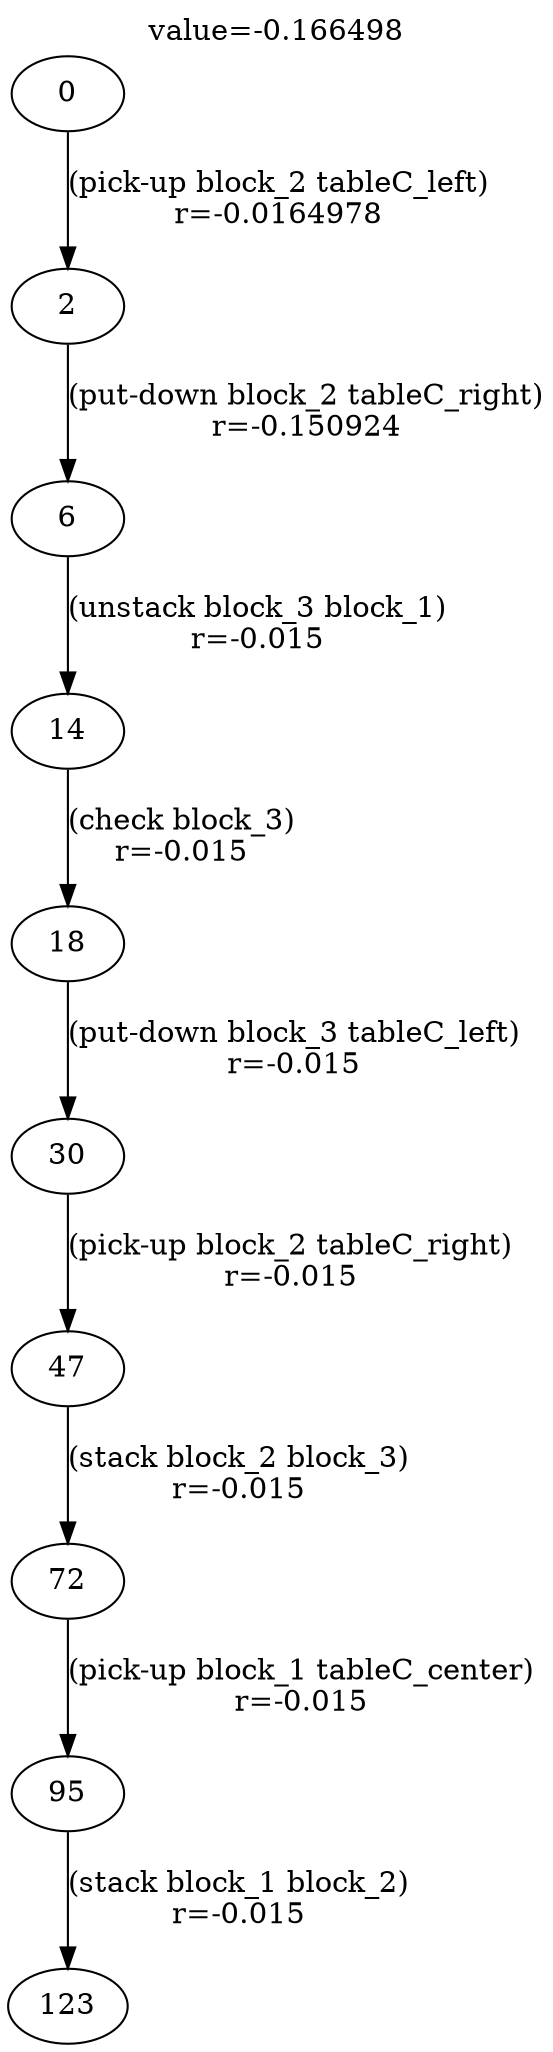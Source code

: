 digraph g{
label="value=-0.166498"
labelloc=top
0->2 [ label="(pick-up block_2 tableC_left)
r=-0.0164978" ];
2->6 [ label="(put-down block_2 tableC_right)
r=-0.150924" ];
6->14 [ label="(unstack block_3 block_1)
r=-0.015" ];
14->18 [ label="(check block_3)
r=-0.015" ];
18->30 [ label="(put-down block_3 tableC_left)
r=-0.015" ];
30->47 [ label="(pick-up block_2 tableC_right)
r=-0.015" ];
47->72 [ label="(stack block_2 block_3)
r=-0.015" ];
72->95 [ label="(pick-up block_1 tableC_center)
r=-0.015" ];
95->123 [ label="(stack block_1 block_2)
r=-0.015" ];
}
